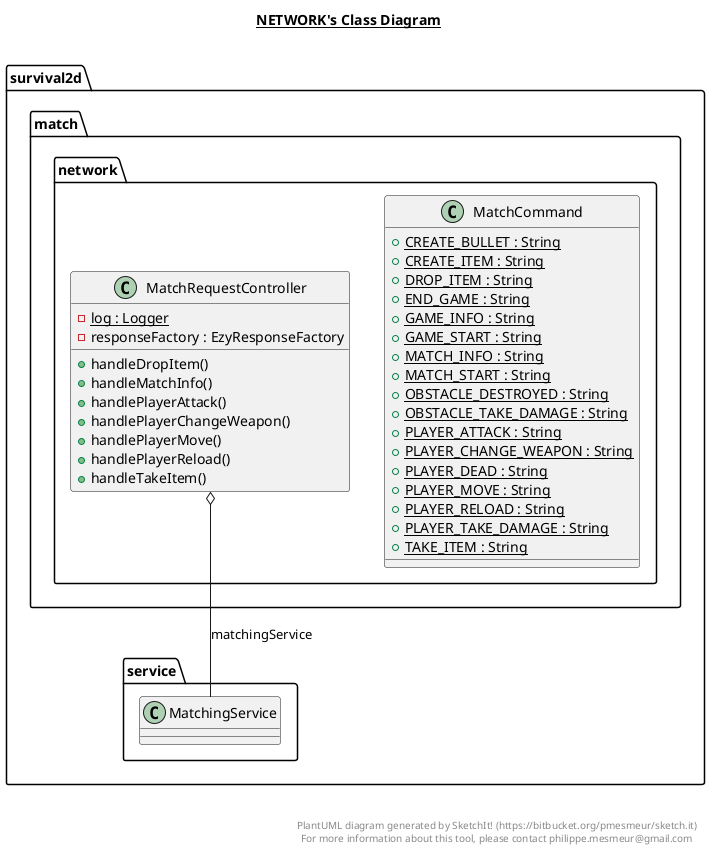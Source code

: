 @startuml

title __NETWORK's Class Diagram__\n

  namespace survival2d {
    namespace match.network {
      class survival2d.match.network.MatchCommand {
          {static} + CREATE_BULLET : String
          {static} + CREATE_ITEM : String
          {static} + DROP_ITEM : String
          {static} + END_GAME : String
          {static} + GAME_INFO : String
          {static} + GAME_START : String
          {static} + MATCH_INFO : String
          {static} + MATCH_START : String
          {static} + OBSTACLE_DESTROYED : String
          {static} + OBSTACLE_TAKE_DAMAGE : String
          {static} + PLAYER_ATTACK : String
          {static} + PLAYER_CHANGE_WEAPON : String
          {static} + PLAYER_DEAD : String
          {static} + PLAYER_MOVE : String
          {static} + PLAYER_RELOAD : String
          {static} + PLAYER_TAKE_DAMAGE : String
          {static} + TAKE_ITEM : String
      }
    }
  }
  

  namespace survival2d {
    namespace match.network {
      class survival2d.match.network.MatchRequestController {
          {static} - log : Logger
          - responseFactory : EzyResponseFactory
          + handleDropItem()
          + handleMatchInfo()
          + handlePlayerAttack()
          + handlePlayerChangeWeapon()
          + handlePlayerMove()
          + handlePlayerReload()
          + handleTakeItem()
      }
    }
  }
  

  survival2d.match.network.MatchRequestController o-- survival2d.service.MatchingService : matchingService


right footer


PlantUML diagram generated by SketchIt! (https://bitbucket.org/pmesmeur/sketch.it)
For more information about this tool, please contact philippe.mesmeur@gmail.com
endfooter

@enduml
